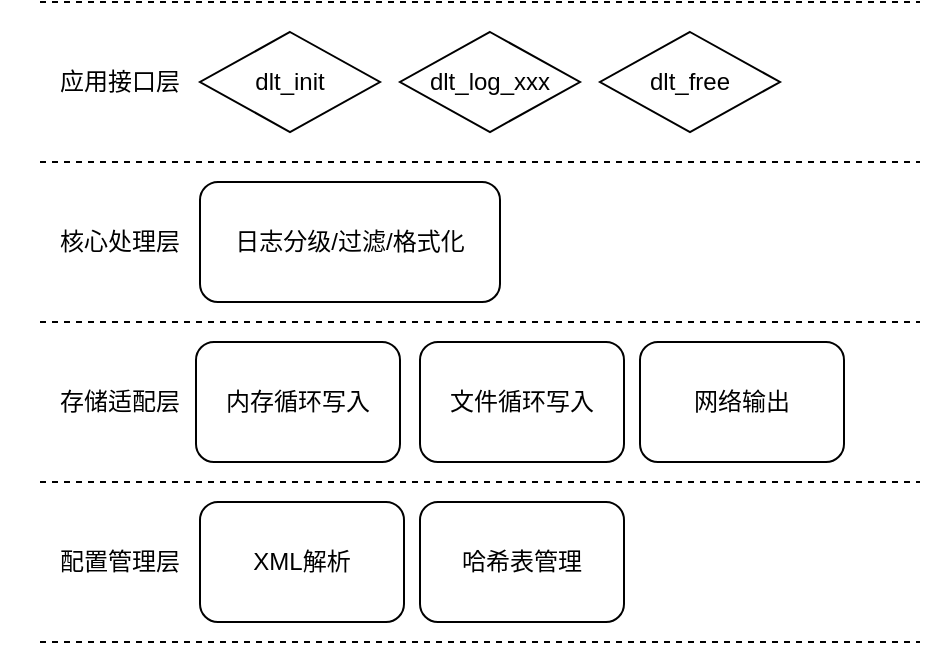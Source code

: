 <mxfile version="26.0.11">
  <diagram id="prtHgNgQTEPvFCAcTncT" name="Page-1">
    <mxGraphModel dx="753" dy="657" grid="1" gridSize="10" guides="1" tooltips="1" connect="1" arrows="1" fold="1" page="1" pageScale="1" pageWidth="827" pageHeight="1169" math="0" shadow="0">
      <root>
        <mxCell id="0" />
        <mxCell id="1" parent="0" />
        <mxCell id="C7NSjp74jHAnIL_-quEU-1" value="" style="endArrow=none;dashed=1;html=1;rounded=0;" edge="1" parent="1">
          <mxGeometry width="50" height="50" relative="1" as="geometry">
            <mxPoint x="80" y="120" as="sourcePoint" />
            <mxPoint x="520" y="120" as="targetPoint" />
          </mxGeometry>
        </mxCell>
        <mxCell id="C7NSjp74jHAnIL_-quEU-2" value="" style="endArrow=none;dashed=1;html=1;rounded=0;" edge="1" parent="1">
          <mxGeometry width="50" height="50" relative="1" as="geometry">
            <mxPoint x="80" y="200" as="sourcePoint" />
            <mxPoint x="520" y="200" as="targetPoint" />
          </mxGeometry>
        </mxCell>
        <mxCell id="C7NSjp74jHAnIL_-quEU-3" value="应用接口层" style="text;html=1;align=center;verticalAlign=middle;whiteSpace=wrap;rounded=0;" vertex="1" parent="1">
          <mxGeometry x="60" y="150" width="120" height="20" as="geometry" />
        </mxCell>
        <mxCell id="C7NSjp74jHAnIL_-quEU-4" value="dlt_init" style="rhombus;whiteSpace=wrap;html=1;" vertex="1" parent="1">
          <mxGeometry x="160" y="135" width="90" height="50" as="geometry" />
        </mxCell>
        <mxCell id="C7NSjp74jHAnIL_-quEU-5" value="dlt_log_xxx" style="rhombus;whiteSpace=wrap;html=1;" vertex="1" parent="1">
          <mxGeometry x="260" y="135" width="90" height="50" as="geometry" />
        </mxCell>
        <mxCell id="C7NSjp74jHAnIL_-quEU-6" value="dlt_free" style="rhombus;whiteSpace=wrap;html=1;" vertex="1" parent="1">
          <mxGeometry x="360" y="135" width="90" height="50" as="geometry" />
        </mxCell>
        <mxCell id="C7NSjp74jHAnIL_-quEU-7" value="核心处理层" style="text;html=1;align=center;verticalAlign=middle;whiteSpace=wrap;rounded=0;" vertex="1" parent="1">
          <mxGeometry x="60" y="230" width="120" height="20" as="geometry" />
        </mxCell>
        <mxCell id="C7NSjp74jHAnIL_-quEU-8" value="日志分级/过滤/格式化" style="rounded=1;whiteSpace=wrap;html=1;" vertex="1" parent="1">
          <mxGeometry x="160" y="210" width="150" height="60" as="geometry" />
        </mxCell>
        <mxCell id="C7NSjp74jHAnIL_-quEU-9" value="" style="endArrow=none;dashed=1;html=1;rounded=0;" edge="1" parent="1">
          <mxGeometry width="50" height="50" relative="1" as="geometry">
            <mxPoint x="80" y="280" as="sourcePoint" />
            <mxPoint x="520" y="280" as="targetPoint" />
          </mxGeometry>
        </mxCell>
        <mxCell id="C7NSjp74jHAnIL_-quEU-10" value="存储适配层" style="text;html=1;align=center;verticalAlign=middle;whiteSpace=wrap;rounded=0;" vertex="1" parent="1">
          <mxGeometry x="60" y="310" width="120" height="20" as="geometry" />
        </mxCell>
        <mxCell id="C7NSjp74jHAnIL_-quEU-11" value="内存循环写入" style="rounded=1;whiteSpace=wrap;html=1;" vertex="1" parent="1">
          <mxGeometry x="158" y="290" width="102" height="60" as="geometry" />
        </mxCell>
        <mxCell id="C7NSjp74jHAnIL_-quEU-12" value="文件循环写入" style="rounded=1;whiteSpace=wrap;html=1;" vertex="1" parent="1">
          <mxGeometry x="270" y="290" width="102" height="60" as="geometry" />
        </mxCell>
        <mxCell id="C7NSjp74jHAnIL_-quEU-13" value="网络输出" style="rounded=1;whiteSpace=wrap;html=1;" vertex="1" parent="1">
          <mxGeometry x="380" y="290" width="102" height="60" as="geometry" />
        </mxCell>
        <mxCell id="C7NSjp74jHAnIL_-quEU-14" value="" style="endArrow=none;dashed=1;html=1;rounded=0;" edge="1" parent="1">
          <mxGeometry width="50" height="50" relative="1" as="geometry">
            <mxPoint x="80" y="360" as="sourcePoint" />
            <mxPoint x="520" y="360" as="targetPoint" />
          </mxGeometry>
        </mxCell>
        <mxCell id="C7NSjp74jHAnIL_-quEU-15" value="配置管理层" style="text;html=1;align=center;verticalAlign=middle;whiteSpace=wrap;rounded=0;" vertex="1" parent="1">
          <mxGeometry x="60" y="390" width="120" height="20" as="geometry" />
        </mxCell>
        <mxCell id="C7NSjp74jHAnIL_-quEU-16" value="" style="endArrow=none;dashed=1;html=1;rounded=0;" edge="1" parent="1">
          <mxGeometry width="50" height="50" relative="1" as="geometry">
            <mxPoint x="80" y="440" as="sourcePoint" />
            <mxPoint x="520" y="440" as="targetPoint" />
          </mxGeometry>
        </mxCell>
        <mxCell id="C7NSjp74jHAnIL_-quEU-17" value="XML解析" style="rounded=1;whiteSpace=wrap;html=1;" vertex="1" parent="1">
          <mxGeometry x="160" y="370" width="102" height="60" as="geometry" />
        </mxCell>
        <mxCell id="C7NSjp74jHAnIL_-quEU-18" value="哈希表管理" style="rounded=1;whiteSpace=wrap;html=1;" vertex="1" parent="1">
          <mxGeometry x="270" y="370" width="102" height="60" as="geometry" />
        </mxCell>
      </root>
    </mxGraphModel>
  </diagram>
</mxfile>
